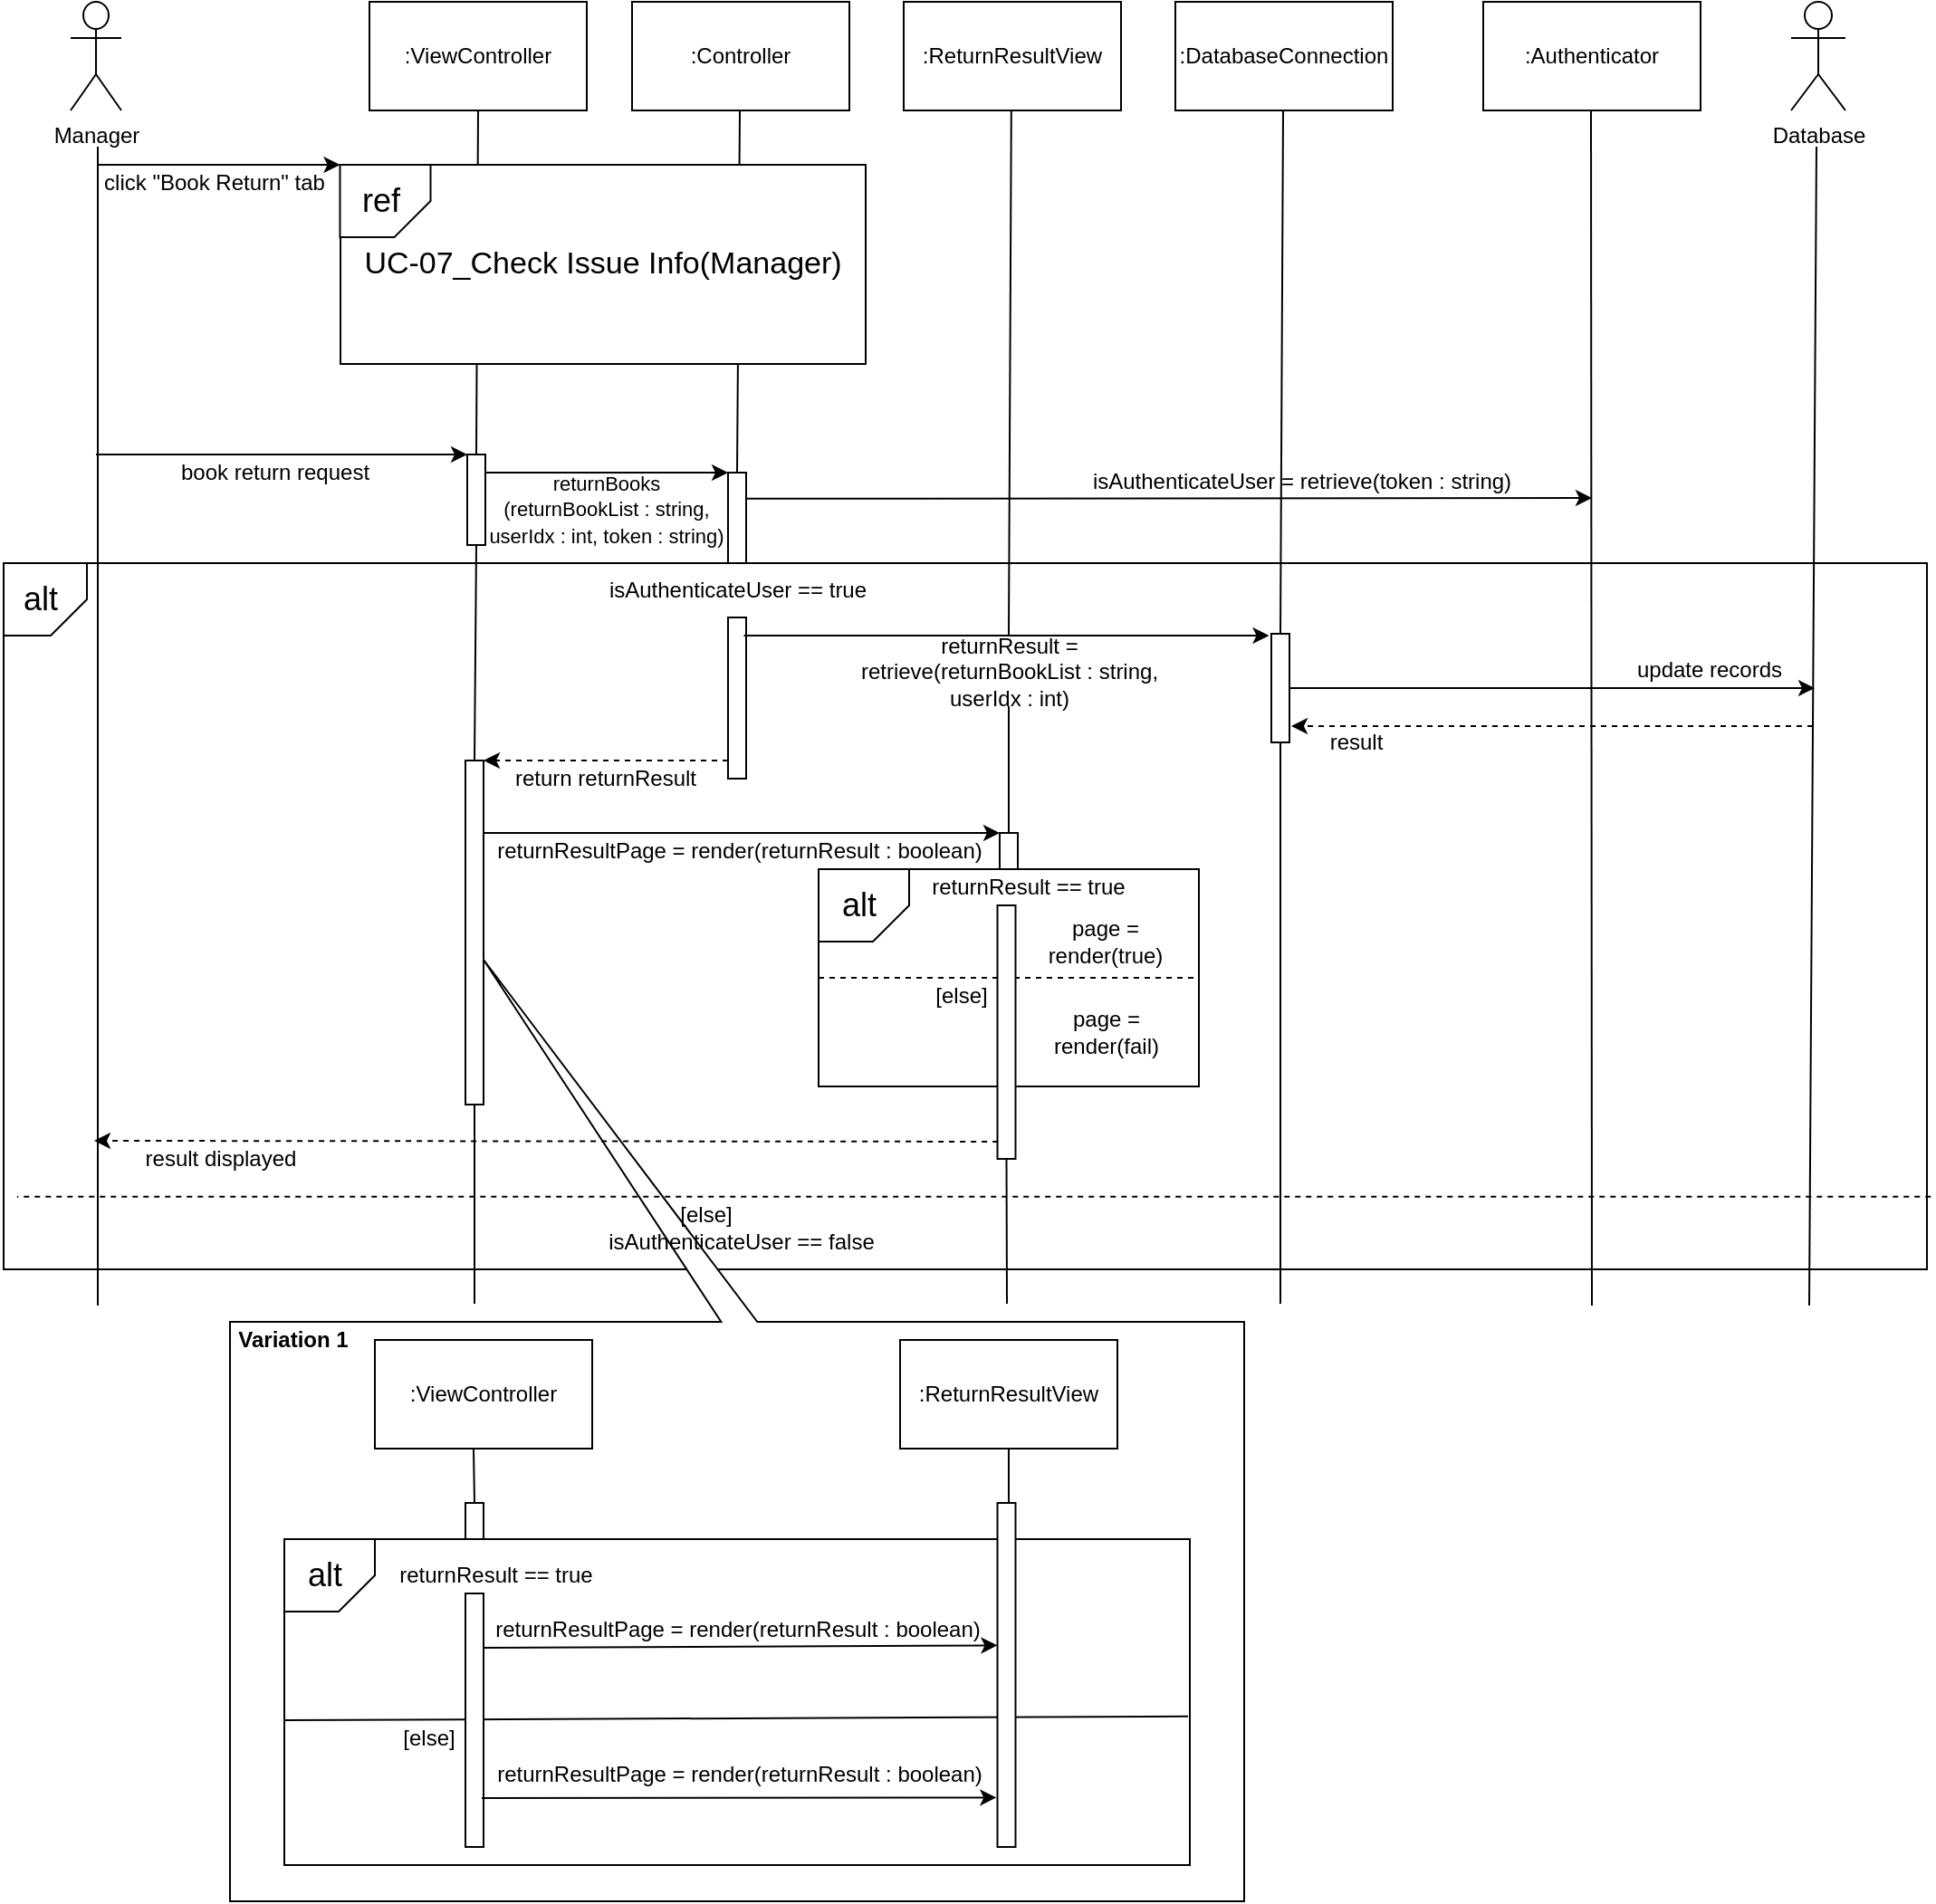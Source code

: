 <?xml version="1.0" encoding="UTF-8"?>
<mxfile version="14.6.13" type="google">
  <diagram id="YWIrthZDNr-yEC6l_Tu2" name="Page-1">
    <mxGraphModel dx="780" dy="412" grid="1" gridSize="10" guides="1" tooltips="1" connect="1" arrows="1" fold="1" page="1" pageScale="1" pageWidth="827" pageHeight="1169" math="0" shadow="0">
      <root>
        <mxCell id="0" />
        <mxCell id="1" parent="0" />
        <mxCell id="oK4e31LTFk5F_U8Ap8hT-4" value="" style="rounded=0;whiteSpace=wrap;html=1;" parent="1" vertex="1">
          <mxGeometry x="83" y="430" width="1062" height="390" as="geometry" />
        </mxCell>
        <mxCell id="XbSnRbyiRiulwxPB_xvA-2" value="" style="shape=callout;whiteSpace=wrap;html=1;perimeter=calloutPerimeter;labelBackgroundColor=none;rotation=-180;position2=0.75;size=200;position=0.48;" parent="1" vertex="1">
          <mxGeometry x="208" y="649" width="560" height="520" as="geometry" />
        </mxCell>
        <mxCell id="ymZq4ziiiDrzz2XUPteQ-3" value="Manager" style="shape=umlActor;verticalLabelPosition=bottom;verticalAlign=top;html=1;outlineConnect=0;" parent="1" vertex="1">
          <mxGeometry x="120" y="120" width="28" height="60" as="geometry" />
        </mxCell>
        <mxCell id="ymZq4ziiiDrzz2XUPteQ-6" value="" style="endArrow=classic;html=1;entryX=1;entryY=1;entryDx=0;entryDy=0;entryPerimeter=0;" parent="1" target="0AsoECzYEEMhJQaMiZ-F-5" edge="1">
          <mxGeometry width="50" height="50" relative="1" as="geometry">
            <mxPoint x="135" y="210" as="sourcePoint" />
            <mxPoint x="265" y="211" as="targetPoint" />
          </mxGeometry>
        </mxCell>
        <mxCell id="ymZq4ziiiDrzz2XUPteQ-7" value="" style="endArrow=none;html=1;" parent="1" edge="1">
          <mxGeometry width="50" height="50" relative="1" as="geometry">
            <mxPoint x="135" y="840" as="sourcePoint" />
            <mxPoint x="135" y="200" as="targetPoint" />
          </mxGeometry>
        </mxCell>
        <mxCell id="ymZq4ziiiDrzz2XUPteQ-10" value="click &quot;Book Return&quot; tab" style="text;html=1;strokeColor=none;fillColor=none;align=center;verticalAlign=middle;whiteSpace=wrap;rounded=0;" parent="1" vertex="1">
          <mxGeometry x="130" y="210" width="138.75" height="20" as="geometry" />
        </mxCell>
        <mxCell id="ymZq4ziiiDrzz2XUPteQ-11" value=":ViewController" style="rounded=0;whiteSpace=wrap;html=1;" parent="1" vertex="1">
          <mxGeometry x="285" y="120" width="120" height="60" as="geometry" />
        </mxCell>
        <mxCell id="ymZq4ziiiDrzz2XUPteQ-17" value=":Controller" style="rounded=0;whiteSpace=wrap;html=1;" parent="1" vertex="1">
          <mxGeometry x="430" y="120" width="120" height="60" as="geometry" />
        </mxCell>
        <mxCell id="ymZq4ziiiDrzz2XUPteQ-42" value="" style="endArrow=classic;html=1;entryX=0;entryY=0;entryDx=0;entryDy=0;" parent="1" edge="1">
          <mxGeometry width="50" height="50" relative="1" as="geometry">
            <mxPoint x="134" y="370" as="sourcePoint" />
            <mxPoint x="339" y="370" as="targetPoint" />
          </mxGeometry>
        </mxCell>
        <mxCell id="ymZq4ziiiDrzz2XUPteQ-43" value="" style="endArrow=none;html=1;exitX=0.5;exitY=0;exitDx=0;exitDy=0;startArrow=none;" parent="1" source="oK4e31LTFk5F_U8Ap8hT-17" edge="1">
          <mxGeometry width="50" height="50" relative="1" as="geometry">
            <mxPoint x="490" y="360" as="sourcePoint" />
            <mxPoint x="489.5" y="180" as="targetPoint" />
          </mxGeometry>
        </mxCell>
        <mxCell id="ymZq4ziiiDrzz2XUPteQ-44" value="" style="rounded=0;whiteSpace=wrap;html=1;" parent="1" vertex="1">
          <mxGeometry x="483" y="460" width="10" height="89" as="geometry" />
        </mxCell>
        <mxCell id="ymZq4ziiiDrzz2XUPteQ-45" value="book return request" style="text;html=1;strokeColor=none;fillColor=none;align=center;verticalAlign=middle;whiteSpace=wrap;rounded=0;" parent="1" vertex="1">
          <mxGeometry x="177" y="370" width="112" height="20" as="geometry" />
        </mxCell>
        <mxCell id="ymZq4ziiiDrzz2XUPteQ-46" value=":ReturnResultView" style="rounded=0;whiteSpace=wrap;html=1;" parent="1" vertex="1">
          <mxGeometry x="580" y="120" width="120" height="60" as="geometry" />
        </mxCell>
        <mxCell id="ymZq4ziiiDrzz2XUPteQ-48" value=":DatabaseConnection" style="rounded=0;whiteSpace=wrap;html=1;" parent="1" vertex="1">
          <mxGeometry x="730" y="120" width="120" height="60" as="geometry" />
        </mxCell>
        <mxCell id="ymZq4ziiiDrzz2XUPteQ-49" value="Database" style="shape=umlActor;verticalLabelPosition=bottom;verticalAlign=top;html=1;outlineConnect=0;" parent="1" vertex="1">
          <mxGeometry x="1070" y="120" width="30" height="60" as="geometry" />
        </mxCell>
        <mxCell id="ymZq4ziiiDrzz2XUPteQ-50" value="" style="endArrow=classic;html=1;entryX=0;entryY=0;entryDx=0;entryDy=0;" parent="1" edge="1">
          <mxGeometry width="50" height="50" relative="1" as="geometry">
            <mxPoint x="491.75" y="470" as="sourcePoint" />
            <mxPoint x="781.75" y="470" as="targetPoint" />
          </mxGeometry>
        </mxCell>
        <mxCell id="ymZq4ziiiDrzz2XUPteQ-57" style="edgeStyle=orthogonalEdgeStyle;rounded=0;orthogonalLoop=1;jettySize=auto;html=1;entryX=0.5;entryY=1;entryDx=0;entryDy=0;strokeColor=none;" parent="1" source="ymZq4ziiiDrzz2XUPteQ-55" target="ymZq4ziiiDrzz2XUPteQ-48" edge="1">
          <mxGeometry relative="1" as="geometry" />
        </mxCell>
        <mxCell id="ymZq4ziiiDrzz2XUPteQ-55" value="" style="rounded=0;whiteSpace=wrap;html=1;" parent="1" vertex="1">
          <mxGeometry x="783" y="469" width="10" height="60" as="geometry" />
        </mxCell>
        <mxCell id="ymZq4ziiiDrzz2XUPteQ-58" value="" style="endArrow=none;html=1;exitX=0.5;exitY=0;exitDx=0;exitDy=0;" parent="1" source="ymZq4ziiiDrzz2XUPteQ-55" edge="1">
          <mxGeometry width="50" height="50" relative="1" as="geometry">
            <mxPoint x="789.5" y="240" as="sourcePoint" />
            <mxPoint x="789.5" y="180" as="targetPoint" />
          </mxGeometry>
        </mxCell>
        <mxCell id="ymZq4ziiiDrzz2XUPteQ-60" value="" style="endArrow=none;html=1;" parent="1" edge="1">
          <mxGeometry width="50" height="50" relative="1" as="geometry">
            <mxPoint x="1080" y="840" as="sourcePoint" />
            <mxPoint x="1084" y="200" as="targetPoint" />
          </mxGeometry>
        </mxCell>
        <mxCell id="ymZq4ziiiDrzz2XUPteQ-64" value="" style="endArrow=classic;html=1;exitX=1;exitY=0.5;exitDx=0;exitDy=0;" parent="1" source="ymZq4ziiiDrzz2XUPteQ-55" edge="1">
          <mxGeometry width="50" height="50" relative="1" as="geometry">
            <mxPoint x="810" y="490" as="sourcePoint" />
            <mxPoint x="1083" y="499" as="targetPoint" />
          </mxGeometry>
        </mxCell>
        <mxCell id="ymZq4ziiiDrzz2XUPteQ-65" value="" style="endArrow=classic;html=1;dashed=1;" parent="1" edge="1">
          <mxGeometry width="50" height="50" relative="1" as="geometry">
            <mxPoint x="1082" y="520" as="sourcePoint" />
            <mxPoint x="794" y="520" as="targetPoint" />
          </mxGeometry>
        </mxCell>
        <mxCell id="ymZq4ziiiDrzz2XUPteQ-66" value="update records" style="text;html=1;strokeColor=none;fillColor=none;align=center;verticalAlign=middle;whiteSpace=wrap;rounded=0;" parent="1" vertex="1">
          <mxGeometry x="980" y="479" width="90" height="20" as="geometry" />
        </mxCell>
        <mxCell id="ymZq4ziiiDrzz2XUPteQ-67" value="result" style="text;html=1;strokeColor=none;fillColor=none;align=center;verticalAlign=middle;whiteSpace=wrap;rounded=0;" parent="1" vertex="1">
          <mxGeometry x="810" y="519" width="40" height="20" as="geometry" />
        </mxCell>
        <mxCell id="ymZq4ziiiDrzz2XUPteQ-68" value="" style="endArrow=none;html=1;entryX=0.5;entryY=1;entryDx=0;entryDy=0;" parent="1" target="ymZq4ziiiDrzz2XUPteQ-55" edge="1">
          <mxGeometry width="50" height="50" relative="1" as="geometry">
            <mxPoint x="788" y="839" as="sourcePoint" />
            <mxPoint x="787.5" y="529" as="targetPoint" />
          </mxGeometry>
        </mxCell>
        <mxCell id="ymZq4ziiiDrzz2XUPteQ-70" value="" style="endArrow=classic;html=1;entryX=1;entryY=0;entryDx=0;entryDy=0;dashed=1;" parent="1" target="ymZq4ziiiDrzz2XUPteQ-72" edge="1">
          <mxGeometry width="50" height="50" relative="1" as="geometry">
            <mxPoint x="483" y="539" as="sourcePoint" />
            <mxPoint x="373" y="539" as="targetPoint" />
          </mxGeometry>
        </mxCell>
        <mxCell id="ymZq4ziiiDrzz2XUPteQ-71" value="" style="endArrow=none;html=1;exitX=0.5;exitY=0;exitDx=0;exitDy=0;entryX=0.5;entryY=1;entryDx=0;entryDy=0;startArrow=none;" parent="1" target="ymZq4ziiiDrzz2XUPteQ-11" edge="1">
          <mxGeometry width="50" height="50" relative="1" as="geometry">
            <mxPoint x="344" y="370" as="sourcePoint" />
            <mxPoint x="344.76" y="310" as="targetPoint" />
          </mxGeometry>
        </mxCell>
        <mxCell id="ymZq4ziiiDrzz2XUPteQ-72" value="" style="rounded=0;whiteSpace=wrap;html=1;" parent="1" vertex="1">
          <mxGeometry x="338" y="539" width="10" height="190" as="geometry" />
        </mxCell>
        <mxCell id="ymZq4ziiiDrzz2XUPteQ-73" value="return returnResult" style="text;html=1;strokeColor=none;fillColor=none;align=center;verticalAlign=middle;whiteSpace=wrap;rounded=0;" parent="1" vertex="1">
          <mxGeometry x="353" y="539" width="125" height="20" as="geometry" />
        </mxCell>
        <mxCell id="ymZq4ziiiDrzz2XUPteQ-75" value="" style="endArrow=classic;html=1;entryX=0;entryY=0;entryDx=0;entryDy=0;" parent="1" target="ymZq4ziiiDrzz2XUPteQ-76" edge="1">
          <mxGeometry width="50" height="50" relative="1" as="geometry">
            <mxPoint x="348" y="579" as="sourcePoint" />
            <mxPoint x="768" y="579" as="targetPoint" />
          </mxGeometry>
        </mxCell>
        <mxCell id="ymZq4ziiiDrzz2XUPteQ-76" value="" style="rounded=0;whiteSpace=wrap;html=1;" parent="1" vertex="1">
          <mxGeometry x="633" y="579" width="10" height="20" as="geometry" />
        </mxCell>
        <mxCell id="ymZq4ziiiDrzz2XUPteQ-77" value="" style="endArrow=none;html=1;entryX=0.5;entryY=0;entryDx=0;entryDy=0;startArrow=none;" parent="1" source="ymZq4ziiiDrzz2XUPteQ-53" target="ymZq4ziiiDrzz2XUPteQ-76" edge="1">
          <mxGeometry width="50" height="50" relative="1" as="geometry">
            <mxPoint x="639.41" y="180" as="sourcePoint" />
            <mxPoint x="639.41" y="470" as="targetPoint" />
          </mxGeometry>
        </mxCell>
        <mxCell id="ymZq4ziiiDrzz2XUPteQ-80" value="" style="rounded=0;whiteSpace=wrap;html=1;" parent="1" vertex="1">
          <mxGeometry x="533" y="599" width="210" height="120" as="geometry" />
        </mxCell>
        <mxCell id="ymZq4ziiiDrzz2XUPteQ-81" value="" style="endArrow=none;html=1;" parent="1" target="ymZq4ziiiDrzz2XUPteQ-80" edge="1">
          <mxGeometry width="50" height="50" relative="1" as="geometry">
            <mxPoint x="533" y="643" as="sourcePoint" />
            <mxPoint x="556.75" y="643" as="targetPoint" />
          </mxGeometry>
        </mxCell>
        <mxCell id="ymZq4ziiiDrzz2XUPteQ-85" value="" style="verticalLabelPosition=bottom;verticalAlign=top;html=1;shape=card;whiteSpace=wrap;size=20;arcSize=12;rotation=-180;" parent="1" vertex="1">
          <mxGeometry x="533" y="599" width="50" height="40" as="geometry" />
        </mxCell>
        <mxCell id="ymZq4ziiiDrzz2XUPteQ-86" value="&lt;font style=&quot;font-size: 18px&quot;&gt;alt&lt;/font&gt;" style="text;html=1;strokeColor=none;fillColor=none;align=center;verticalAlign=middle;whiteSpace=wrap;rounded=0;" parent="1" vertex="1">
          <mxGeometry x="533" y="609" width="45" height="20" as="geometry" />
        </mxCell>
        <mxCell id="ymZq4ziiiDrzz2XUPteQ-88" value="" style="endArrow=none;html=1;" parent="1" target="ymZq4ziiiDrzz2XUPteQ-80" edge="1">
          <mxGeometry width="50" height="50" relative="1" as="geometry">
            <mxPoint x="533" y="679" as="sourcePoint" />
            <mxPoint x="583" y="679" as="targetPoint" />
          </mxGeometry>
        </mxCell>
        <mxCell id="ymZq4ziiiDrzz2XUPteQ-89" value="returnResult == true" style="text;html=1;strokeColor=none;fillColor=none;align=center;verticalAlign=middle;whiteSpace=wrap;rounded=0;" parent="1" vertex="1">
          <mxGeometry x="581.75" y="599" width="133.75" height="20" as="geometry" />
        </mxCell>
        <mxCell id="ymZq4ziiiDrzz2XUPteQ-90" value="page = render(true)" style="text;html=1;strokeColor=none;fillColor=none;align=center;verticalAlign=middle;whiteSpace=wrap;rounded=0;" parent="1" vertex="1">
          <mxGeometry x="644.25" y="629" width="95" height="20" as="geometry" />
        </mxCell>
        <mxCell id="ymZq4ziiiDrzz2XUPteQ-91" value="" style="endArrow=none;html=1;entryX=1;entryY=0.5;entryDx=0;entryDy=0;dashed=1;exitX=0;exitY=0.5;exitDx=0;exitDy=0;" parent="1" source="ymZq4ziiiDrzz2XUPteQ-80" target="ymZq4ziiiDrzz2XUPteQ-80" edge="1">
          <mxGeometry width="50" height="50" relative="1" as="geometry">
            <mxPoint x="533" y="679" as="sourcePoint" />
            <mxPoint x="623" y="679" as="targetPoint" />
          </mxGeometry>
        </mxCell>
        <mxCell id="ymZq4ziiiDrzz2XUPteQ-92" value="" style="rounded=0;whiteSpace=wrap;html=1;" parent="1" vertex="1">
          <mxGeometry x="631.75" y="619" width="10" height="140" as="geometry" />
        </mxCell>
        <mxCell id="ymZq4ziiiDrzz2XUPteQ-93" value="[else]" style="text;html=1;strokeColor=none;fillColor=none;align=center;verticalAlign=middle;whiteSpace=wrap;rounded=0;" parent="1" vertex="1">
          <mxGeometry x="591.75" y="659" width="40" height="20" as="geometry" />
        </mxCell>
        <mxCell id="ymZq4ziiiDrzz2XUPteQ-95" value="page = render(fail)" style="text;html=1;strokeColor=none;fillColor=none;align=center;verticalAlign=middle;whiteSpace=wrap;rounded=0;" parent="1" vertex="1">
          <mxGeometry x="643" y="679" width="97.5" height="20" as="geometry" />
        </mxCell>
        <mxCell id="ymZq4ziiiDrzz2XUPteQ-101" value="" style="endArrow=none;html=1;entryX=0.5;entryY=1;entryDx=0;entryDy=0;" parent="1" target="ymZq4ziiiDrzz2XUPteQ-92" edge="1">
          <mxGeometry width="50" height="50" relative="1" as="geometry">
            <mxPoint x="637" y="839" as="sourcePoint" />
            <mxPoint x="637.17" y="739" as="targetPoint" />
          </mxGeometry>
        </mxCell>
        <mxCell id="ymZq4ziiiDrzz2XUPteQ-104" value="" style="endArrow=none;html=1;entryX=0.5;entryY=1;entryDx=0;entryDy=0;" parent="1" target="ymZq4ziiiDrzz2XUPteQ-72" edge="1">
          <mxGeometry width="50" height="50" relative="1" as="geometry">
            <mxPoint x="343" y="839" as="sourcePoint" />
            <mxPoint x="342.41" y="779" as="targetPoint" />
          </mxGeometry>
        </mxCell>
        <mxCell id="XbSnRbyiRiulwxPB_xvA-4" value="" style="rounded=0;whiteSpace=wrap;html=1;" parent="1" vertex="1">
          <mxGeometry x="338" y="949" width="10" height="20" as="geometry" />
        </mxCell>
        <mxCell id="XbSnRbyiRiulwxPB_xvA-5" value="" style="rounded=0;whiteSpace=wrap;html=1;" parent="1" vertex="1">
          <mxGeometry x="238" y="969" width="500" height="180" as="geometry" />
        </mxCell>
        <mxCell id="XbSnRbyiRiulwxPB_xvA-6" value="" style="endArrow=none;html=1;" parent="1" target="XbSnRbyiRiulwxPB_xvA-5" edge="1">
          <mxGeometry width="50" height="50" relative="1" as="geometry">
            <mxPoint x="238" y="1013" as="sourcePoint" />
            <mxPoint x="261.75" y="1013" as="targetPoint" />
          </mxGeometry>
        </mxCell>
        <mxCell id="XbSnRbyiRiulwxPB_xvA-7" value="" style="verticalLabelPosition=bottom;verticalAlign=top;html=1;shape=card;whiteSpace=wrap;size=20;arcSize=12;rotation=-180;" parent="1" vertex="1">
          <mxGeometry x="238" y="969" width="50" height="40" as="geometry" />
        </mxCell>
        <mxCell id="XbSnRbyiRiulwxPB_xvA-8" value="&lt;font style=&quot;font-size: 18px&quot;&gt;alt&lt;/font&gt;" style="text;html=1;strokeColor=none;fillColor=none;align=center;verticalAlign=middle;whiteSpace=wrap;rounded=0;" parent="1" vertex="1">
          <mxGeometry x="238" y="979" width="45" height="20" as="geometry" />
        </mxCell>
        <mxCell id="XbSnRbyiRiulwxPB_xvA-9" value="" style="endArrow=none;html=1;" parent="1" target="XbSnRbyiRiulwxPB_xvA-5" edge="1">
          <mxGeometry width="50" height="50" relative="1" as="geometry">
            <mxPoint x="238" y="1049" as="sourcePoint" />
            <mxPoint x="288" y="1049" as="targetPoint" />
          </mxGeometry>
        </mxCell>
        <mxCell id="XbSnRbyiRiulwxPB_xvA-10" value="returnResult == true" style="text;html=1;strokeColor=none;fillColor=none;align=center;verticalAlign=middle;whiteSpace=wrap;rounded=0;" parent="1" vertex="1">
          <mxGeometry x="288" y="979" width="133.75" height="20" as="geometry" />
        </mxCell>
        <mxCell id="XbSnRbyiRiulwxPB_xvA-14" value="[else]" style="text;html=1;strokeColor=none;fillColor=none;align=center;verticalAlign=middle;whiteSpace=wrap;rounded=0;" parent="1" vertex="1">
          <mxGeometry x="298" y="1069" width="40" height="20" as="geometry" />
        </mxCell>
        <mxCell id="XbSnRbyiRiulwxPB_xvA-16" value="&lt;b&gt;Variation 1&lt;/b&gt;" style="text;html=1;strokeColor=none;fillColor=none;align=center;verticalAlign=middle;whiteSpace=wrap;rounded=0;labelBackgroundColor=none;" parent="1" vertex="1">
          <mxGeometry x="203" y="849" width="80" height="20" as="geometry" />
        </mxCell>
        <mxCell id="XbSnRbyiRiulwxPB_xvA-18" value=":ViewController" style="rounded=0;whiteSpace=wrap;html=1;" parent="1" vertex="1">
          <mxGeometry x="288" y="859" width="120" height="60" as="geometry" />
        </mxCell>
        <mxCell id="XbSnRbyiRiulwxPB_xvA-19" value="" style="endArrow=none;html=1;" parent="1" edge="1">
          <mxGeometry width="50" height="50" relative="1" as="geometry">
            <mxPoint x="343" y="949" as="sourcePoint" />
            <mxPoint x="342.5" y="919" as="targetPoint" />
          </mxGeometry>
        </mxCell>
        <mxCell id="XbSnRbyiRiulwxPB_xvA-31" value=":ReturnResultView" style="rounded=0;whiteSpace=wrap;html=1;" parent="1" vertex="1">
          <mxGeometry x="578" y="859" width="120" height="60" as="geometry" />
        </mxCell>
        <mxCell id="XbSnRbyiRiulwxPB_xvA-33" value="" style="endArrow=classic;html=1;entryX=-0.004;entryY=0.414;entryDx=0;entryDy=0;entryPerimeter=0;" parent="1" target="XbSnRbyiRiulwxPB_xvA-29" edge="1">
          <mxGeometry width="50" height="50" relative="1" as="geometry">
            <mxPoint x="348" y="1029" as="sourcePoint" />
            <mxPoint x="777" y="1019" as="targetPoint" />
          </mxGeometry>
        </mxCell>
        <mxCell id="XbSnRbyiRiulwxPB_xvA-34" value="returnResultPage = render(returnResult : boolean)" style="text;html=1;strokeColor=none;fillColor=none;align=center;verticalAlign=middle;whiteSpace=wrap;rounded=0;" parent="1" vertex="1">
          <mxGeometry x="326.75" y="1009" width="322.5" height="20" as="geometry" />
        </mxCell>
        <mxCell id="XbSnRbyiRiulwxPB_xvA-35" value="" style="endArrow=none;html=1;entryX=0.998;entryY=0.544;entryDx=0;entryDy=0;entryPerimeter=0;" parent="1" target="XbSnRbyiRiulwxPB_xvA-5" edge="1">
          <mxGeometry width="50" height="50" relative="1" as="geometry">
            <mxPoint x="238" y="1069" as="sourcePoint" />
            <mxPoint x="288" y="1019" as="targetPoint" />
          </mxGeometry>
        </mxCell>
        <mxCell id="XbSnRbyiRiulwxPB_xvA-29" value="" style="rounded=0;whiteSpace=wrap;html=1;" parent="1" vertex="1">
          <mxGeometry x="631.75" y="949" width="10" height="190" as="geometry" />
        </mxCell>
        <mxCell id="XbSnRbyiRiulwxPB_xvA-13" value="" style="rounded=0;whiteSpace=wrap;html=1;" parent="1" vertex="1">
          <mxGeometry x="338" y="999" width="10" height="140" as="geometry" />
        </mxCell>
        <mxCell id="XbSnRbyiRiulwxPB_xvA-36" value="returnResultPage = render(returnResult : boolean)" style="text;html=1;strokeColor=none;fillColor=none;align=center;verticalAlign=middle;whiteSpace=wrap;rounded=0;" parent="1" vertex="1">
          <mxGeometry x="328" y="1089" width="322.5" height="20" as="geometry" />
        </mxCell>
        <mxCell id="XbSnRbyiRiulwxPB_xvA-37" value="" style="endArrow=classic;html=1;entryX=0.94;entryY=1.136;entryDx=0;entryDy=0;entryPerimeter=0;" parent="1" target="XbSnRbyiRiulwxPB_xvA-36" edge="1">
          <mxGeometry width="50" height="50" relative="1" as="geometry">
            <mxPoint x="347" y="1111.99" as="sourcePoint" />
            <mxPoint x="778" y="1109.0" as="targetPoint" />
          </mxGeometry>
        </mxCell>
        <mxCell id="ymZq4ziiiDrzz2XUPteQ-9" value="" style="rounded=0;whiteSpace=wrap;html=1;" parent="1" vertex="1">
          <mxGeometry x="269" y="210" width="290" height="110" as="geometry" />
        </mxCell>
        <mxCell id="0AsoECzYEEMhJQaMiZ-F-4" value="" style="endArrow=none;html=1;" parent="1" edge="1">
          <mxGeometry width="50" height="50" relative="1" as="geometry">
            <mxPoint x="268.75" y="254" as="sourcePoint" />
            <mxPoint x="268.75" y="254" as="targetPoint" />
          </mxGeometry>
        </mxCell>
        <mxCell id="0AsoECzYEEMhJQaMiZ-F-5" value="" style="verticalLabelPosition=bottom;verticalAlign=top;html=1;shape=card;whiteSpace=wrap;size=20;arcSize=12;rotation=-180;" parent="1" vertex="1">
          <mxGeometry x="268.75" y="210" width="50" height="40" as="geometry" />
        </mxCell>
        <mxCell id="0AsoECzYEEMhJQaMiZ-F-6" value="&lt;span style=&quot;font-size: 18px&quot;&gt;ref&lt;/span&gt;" style="text;html=1;strokeColor=none;fillColor=none;align=center;verticalAlign=middle;whiteSpace=wrap;rounded=0;" parent="1" vertex="1">
          <mxGeometry x="268.75" y="220" width="45" height="20" as="geometry" />
        </mxCell>
        <mxCell id="0AsoECzYEEMhJQaMiZ-F-7" value="&lt;font style=&quot;font-size: 17px&quot;&gt;UC-07_Check Issue Info(Manager)&lt;/font&gt;" style="text;html=1;strokeColor=none;fillColor=none;align=center;verticalAlign=middle;whiteSpace=wrap;rounded=0;" parent="1" vertex="1">
          <mxGeometry x="260.25" y="255" width="307.5" height="20" as="geometry" />
        </mxCell>
        <mxCell id="ymZq4ziiiDrzz2XUPteQ-79" value="returnResultPage = render(returnResult : boolean)" style="text;html=1;strokeColor=none;fillColor=none;align=center;verticalAlign=middle;whiteSpace=wrap;rounded=0;" parent="1" vertex="1">
          <mxGeometry x="328" y="579" width="322.5" height="20" as="geometry" />
        </mxCell>
        <mxCell id="0AsoECzYEEMhJQaMiZ-F-9" value="" style="endArrow=none;html=1;entryX=0.5;entryY=1;entryDx=0;entryDy=0;" parent="1" target="XbSnRbyiRiulwxPB_xvA-31" edge="1">
          <mxGeometry width="50" height="50" relative="1" as="geometry">
            <mxPoint x="638" y="949" as="sourcePoint" />
            <mxPoint x="518" y="779" as="targetPoint" />
          </mxGeometry>
        </mxCell>
        <mxCell id="mpX7OZ5d1U-3e3zYbdvm-2" value="" style="endArrow=none;html=1;exitX=0.5;exitY=0;exitDx=0;exitDy=0;entryX=0.5;entryY=1;entryDx=0;entryDy=0;" parent="1" source="ymZq4ziiiDrzz2XUPteQ-72" target="oK4e31LTFk5F_U8Ap8hT-11" edge="1">
          <mxGeometry width="50" height="50" relative="1" as="geometry">
            <mxPoint x="343" y="539" as="sourcePoint" />
            <mxPoint x="343" y="490" as="targetPoint" />
          </mxGeometry>
        </mxCell>
        <mxCell id="mpX7OZ5d1U-3e3zYbdvm-4" value="&lt;font style=&quot;font-size: 11px&quot;&gt;returnBooks&lt;br&gt;(returnBookList : string, userIdx : int, token : string)&lt;/font&gt;" style="text;html=1;strokeColor=none;fillColor=none;align=center;verticalAlign=middle;whiteSpace=wrap;rounded=0;" parent="1" vertex="1">
          <mxGeometry x="340.5" y="380" width="150" height="40" as="geometry" />
        </mxCell>
        <mxCell id="mpX7OZ5d1U-3e3zYbdvm-8" value="" style="endArrow=classic;html=1;exitX=0.031;exitY=0.932;exitDx=0;exitDy=0;exitPerimeter=0;dashed=1;" parent="1" source="ymZq4ziiiDrzz2XUPteQ-92" edge="1">
          <mxGeometry width="50" height="50" relative="1" as="geometry">
            <mxPoint x="628" y="749" as="sourcePoint" />
            <mxPoint x="133" y="749" as="targetPoint" />
          </mxGeometry>
        </mxCell>
        <mxCell id="mpX7OZ5d1U-3e3zYbdvm-9" value="result displayed" style="text;html=1;strokeColor=none;fillColor=none;align=center;verticalAlign=middle;whiteSpace=wrap;rounded=0;" parent="1" vertex="1">
          <mxGeometry x="158" y="749" width="90" height="20" as="geometry" />
        </mxCell>
        <mxCell id="oK4e31LTFk5F_U8Ap8hT-1" value=":Authenticator" style="rounded=0;whiteSpace=wrap;html=1;" parent="1" vertex="1">
          <mxGeometry x="900" y="120" width="120" height="60" as="geometry" />
        </mxCell>
        <mxCell id="oK4e31LTFk5F_U8Ap8hT-2" value="" style="endArrow=none;html=1;" parent="1" edge="1">
          <mxGeometry width="50" height="50" relative="1" as="geometry">
            <mxPoint x="960" y="840" as="sourcePoint" />
            <mxPoint x="959.5" y="180" as="targetPoint" />
          </mxGeometry>
        </mxCell>
        <mxCell id="oK4e31LTFk5F_U8Ap8hT-6" value="" style="verticalLabelPosition=bottom;verticalAlign=top;html=1;shape=card;whiteSpace=wrap;size=20;arcSize=12;rotation=-180;" parent="1" vertex="1">
          <mxGeometry x="83" y="430" width="46" height="40" as="geometry" />
        </mxCell>
        <mxCell id="oK4e31LTFk5F_U8Ap8hT-7" value="&lt;font style=&quot;font-size: 18px&quot;&gt;alt&lt;/font&gt;" style="text;html=1;strokeColor=none;fillColor=none;align=center;verticalAlign=middle;whiteSpace=wrap;rounded=0;" parent="1" vertex="1">
          <mxGeometry x="81" y="440" width="45" height="20" as="geometry" />
        </mxCell>
        <mxCell id="oK4e31LTFk5F_U8Ap8hT-10" value="isAuthenticateUser == true" style="text;html=1;strokeColor=none;fillColor=none;align=center;verticalAlign=middle;whiteSpace=wrap;rounded=0;" parent="1" vertex="1">
          <mxGeometry x="406.75" y="420" width="162.5" height="49" as="geometry" />
        </mxCell>
        <mxCell id="oK4e31LTFk5F_U8Ap8hT-11" value="" style="rounded=0;whiteSpace=wrap;html=1;" parent="1" vertex="1">
          <mxGeometry x="339" y="370" width="10" height="50" as="geometry" />
        </mxCell>
        <mxCell id="oK4e31LTFk5F_U8Ap8hT-13" value="" style="endArrow=classic;html=1;" parent="1" edge="1">
          <mxGeometry width="50" height="50" relative="1" as="geometry">
            <mxPoint x="493" y="394.41" as="sourcePoint" />
            <mxPoint x="960" y="394" as="targetPoint" />
          </mxGeometry>
        </mxCell>
        <mxCell id="oK4e31LTFk5F_U8Ap8hT-14" value="isAuthenticateUser = retrieve(token : string)" style="text;html=1;strokeColor=none;fillColor=none;align=center;verticalAlign=middle;whiteSpace=wrap;rounded=0;" parent="1" vertex="1">
          <mxGeometry x="680" y="370" width="240" height="30" as="geometry" />
        </mxCell>
        <mxCell id="oK4e31LTFk5F_U8Ap8hT-17" value="" style="rounded=0;whiteSpace=wrap;html=1;" parent="1" vertex="1">
          <mxGeometry x="483" y="380" width="10" height="50" as="geometry" />
        </mxCell>
        <mxCell id="oK4e31LTFk5F_U8Ap8hT-20" value="" style="endArrow=classic;html=1;entryX=0;entryY=0;entryDx=0;entryDy=0;" parent="1" target="oK4e31LTFk5F_U8Ap8hT-17" edge="1">
          <mxGeometry width="50" height="50" relative="1" as="geometry">
            <mxPoint x="349" y="380" as="sourcePoint" />
            <mxPoint x="409" y="330" as="targetPoint" />
          </mxGeometry>
        </mxCell>
        <mxCell id="oK4e31LTFk5F_U8Ap8hT-23" value="" style="endArrow=none;dashed=1;html=1;entryX=0.007;entryY=0.897;entryDx=0;entryDy=0;entryPerimeter=0;exitX=1.002;exitY=0.897;exitDx=0;exitDy=0;exitPerimeter=0;" parent="1" source="oK4e31LTFk5F_U8Ap8hT-4" target="oK4e31LTFk5F_U8Ap8hT-4" edge="1">
          <mxGeometry width="50" height="50" relative="1" as="geometry">
            <mxPoint x="610" y="640" as="sourcePoint" />
            <mxPoint x="660" y="590" as="targetPoint" />
          </mxGeometry>
        </mxCell>
        <mxCell id="oK4e31LTFk5F_U8Ap8hT-24" value="[else]" style="text;html=1;strokeColor=none;fillColor=none;align=center;verticalAlign=middle;whiteSpace=wrap;rounded=0;" parent="1" vertex="1">
          <mxGeometry x="450.5" y="780" width="40" height="20" as="geometry" />
        </mxCell>
        <mxCell id="oK4e31LTFk5F_U8Ap8hT-25" value="isAuthenticateUser == false" style="text;html=1;strokeColor=none;fillColor=none;align=center;verticalAlign=middle;whiteSpace=wrap;rounded=0;" parent="1" vertex="1">
          <mxGeometry x="408.75" y="790" width="162.5" height="30" as="geometry" />
        </mxCell>
        <mxCell id="ymZq4ziiiDrzz2XUPteQ-53" value="returnResult = retrieve(returnBookList : string, userIdx : int)" style="text;html=1;strokeColor=none;fillColor=none;align=center;verticalAlign=middle;whiteSpace=wrap;rounded=0;" parent="1" vertex="1">
          <mxGeometry x="554.5" y="470" width="167" height="39" as="geometry" />
        </mxCell>
        <mxCell id="oK4e31LTFk5F_U8Ap8hT-27" value="" style="endArrow=none;html=1;entryX=0.5;entryY=0;entryDx=0;entryDy=0;" parent="1" target="ymZq4ziiiDrzz2XUPteQ-53" edge="1">
          <mxGeometry width="50" height="50" relative="1" as="geometry">
            <mxPoint x="639.41" y="180" as="sourcePoint" />
            <mxPoint x="638" y="579" as="targetPoint" />
          </mxGeometry>
        </mxCell>
      </root>
    </mxGraphModel>
  </diagram>
</mxfile>
